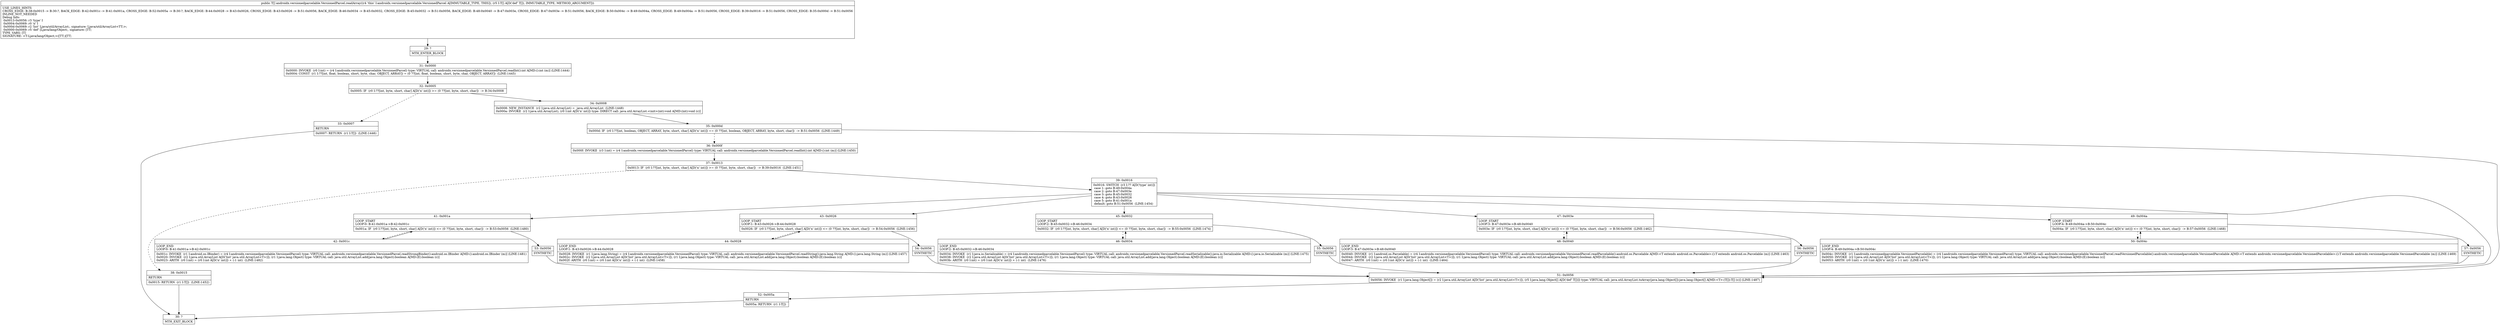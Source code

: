 digraph "CFG forandroidx.versionedparcelable.VersionedParcel.readArray([Ljava\/lang\/Object;)[Ljava\/lang\/Object;" {
Node_29 [shape=record,label="{29\:\ ?|MTH_ENTER_BLOCK\l}"];
Node_31 [shape=record,label="{31\:\ 0x0000|0x0000: INVOKE  (r0 I:int) = (r4 I:androidx.versionedparcelable.VersionedParcel) type: VIRTUAL call: androidx.versionedparcelable.VersionedParcel.readInt():int A[MD:():int (m)] (LINE:1444)\l0x0004: CONST  (r1 I:??[int, float, boolean, short, byte, char, OBJECT, ARRAY]) = (0 ??[int, float, boolean, short, byte, char, OBJECT, ARRAY])  (LINE:1445)\l}"];
Node_32 [shape=record,label="{32\:\ 0x0005|0x0005: IF  (r0 I:??[int, byte, short, char] A[D('n' int)]) \>= (0 ??[int, byte, short, char])  \-\> B:34:0x0008 \l}"];
Node_33 [shape=record,label="{33\:\ 0x0007|RETURN\l|0x0007: RETURN  (r1 I:T[])  (LINE:1446)\l}"];
Node_30 [shape=record,label="{30\:\ ?|MTH_EXIT_BLOCK\l}"];
Node_34 [shape=record,label="{34\:\ 0x0008|0x0008: NEW_INSTANCE  (r2 I:java.util.ArrayList) =  java.util.ArrayList  (LINE:1448)\l0x000a: INVOKE  (r2 I:java.util.ArrayList), (r0 I:int A[D('n' int)]) type: DIRECT call: java.util.ArrayList.\<init\>(int):void A[MD:(int):void (c)]\l}"];
Node_35 [shape=record,label="{35\:\ 0x000d|0x000d: IF  (r0 I:??[int, boolean, OBJECT, ARRAY, byte, short, char] A[D('n' int)]) == (0 ??[int, boolean, OBJECT, ARRAY, byte, short, char])  \-\> B:51:0x0056  (LINE:1449)\l}"];
Node_36 [shape=record,label="{36\:\ 0x000f|0x000f: INVOKE  (r3 I:int) = (r4 I:androidx.versionedparcelable.VersionedParcel) type: VIRTUAL call: androidx.versionedparcelable.VersionedParcel.readInt():int A[MD:():int (m)] (LINE:1450)\l}"];
Node_37 [shape=record,label="{37\:\ 0x0013|0x0013: IF  (r0 I:??[int, byte, short, char] A[D('n' int)]) \>= (0 ??[int, byte, short, char])  \-\> B:39:0x0016  (LINE:1451)\l}"];
Node_38 [shape=record,label="{38\:\ 0x0015|RETURN\l|0x0015: RETURN  (r1 I:T[])  (LINE:1452)\l}"];
Node_39 [shape=record,label="{39\:\ 0x0016|0x0016: SWITCH  (r3 I:?? A[D('type' int)])\l case 1: goto B:49:0x004a\l case 2: goto B:47:0x003e\l case 3: goto B:45:0x0032\l case 4: goto B:43:0x0026\l case 5: goto B:41:0x001a\l default: goto B:51:0x0056  (LINE:1454)\l}"];
Node_41 [shape=record,label="{41\:\ 0x001a|LOOP_START\lLOOP:0: B:41:0x001a\-\>B:42:0x001c\l|0x001a: IF  (r0 I:??[int, byte, short, char] A[D('n' int)]) \<= (0 ??[int, byte, short, char])  \-\> B:53:0x0056  (LINE:1480)\l}"];
Node_42 [shape=record,label="{42\:\ 0x001c|LOOP_END\lLOOP:0: B:41:0x001a\-\>B:42:0x001c\l|0x001c: INVOKE  (r1 I:android.os.IBinder) = (r4 I:androidx.versionedparcelable.VersionedParcel) type: VIRTUAL call: androidx.versionedparcelable.VersionedParcel.readStrongBinder():android.os.IBinder A[MD:():android.os.IBinder (m)] (LINE:1481)\l0x0020: INVOKE  (r2 I:java.util.ArrayList A[D('list' java.util.ArrayList\<T\>)]), (r1 I:java.lang.Object) type: VIRTUAL call: java.util.ArrayList.add(java.lang.Object):boolean A[MD:(E):boolean (c)]\l0x0023: ARITH  (r0 I:int) = (r0 I:int A[D('n' int)]) + (\-1 int)  (LINE:1482)\l}"];
Node_53 [shape=record,label="{53\:\ 0x0056|SYNTHETIC\l}"];
Node_43 [shape=record,label="{43\:\ 0x0026|LOOP_START\lLOOP:1: B:43:0x0026\-\>B:44:0x0028\l|0x0026: IF  (r0 I:??[int, byte, short, char] A[D('n' int)]) \<= (0 ??[int, byte, short, char])  \-\> B:54:0x0056  (LINE:1456)\l}"];
Node_44 [shape=record,label="{44\:\ 0x0028|LOOP_END\lLOOP:1: B:43:0x0026\-\>B:44:0x0028\l|0x0028: INVOKE  (r1 I:java.lang.String) = (r4 I:androidx.versionedparcelable.VersionedParcel) type: VIRTUAL call: androidx.versionedparcelable.VersionedParcel.readString():java.lang.String A[MD:():java.lang.String (m)] (LINE:1457)\l0x002c: INVOKE  (r2 I:java.util.ArrayList A[D('list' java.util.ArrayList\<T\>)]), (r1 I:java.lang.Object) type: VIRTUAL call: java.util.ArrayList.add(java.lang.Object):boolean A[MD:(E):boolean (c)]\l0x002f: ARITH  (r0 I:int) = (r0 I:int A[D('n' int)]) + (\-1 int)  (LINE:1458)\l}"];
Node_54 [shape=record,label="{54\:\ 0x0056|SYNTHETIC\l}"];
Node_45 [shape=record,label="{45\:\ 0x0032|LOOP_START\lLOOP:2: B:45:0x0032\-\>B:46:0x0034\l|0x0032: IF  (r0 I:??[int, byte, short, char] A[D('n' int)]) \<= (0 ??[int, byte, short, char])  \-\> B:55:0x0056  (LINE:1474)\l}"];
Node_46 [shape=record,label="{46\:\ 0x0034|LOOP_END\lLOOP:2: B:45:0x0032\-\>B:46:0x0034\l|0x0034: INVOKE  (r1 I:java.io.Serializable) = (r4 I:androidx.versionedparcelable.VersionedParcel) type: VIRTUAL call: androidx.versionedparcelable.VersionedParcel.readSerializable():java.io.Serializable A[MD:():java.io.Serializable (m)] (LINE:1475)\l0x0038: INVOKE  (r2 I:java.util.ArrayList A[D('list' java.util.ArrayList\<T\>)]), (r1 I:java.lang.Object) type: VIRTUAL call: java.util.ArrayList.add(java.lang.Object):boolean A[MD:(E):boolean (c)]\l0x003b: ARITH  (r0 I:int) = (r0 I:int A[D('n' int)]) + (\-1 int)  (LINE:1476)\l}"];
Node_55 [shape=record,label="{55\:\ 0x0056|SYNTHETIC\l}"];
Node_47 [shape=record,label="{47\:\ 0x003e|LOOP_START\lLOOP:3: B:47:0x003e\-\>B:48:0x0040\l|0x003e: IF  (r0 I:??[int, byte, short, char] A[D('n' int)]) \<= (0 ??[int, byte, short, char])  \-\> B:56:0x0056  (LINE:1462)\l}"];
Node_48 [shape=record,label="{48\:\ 0x0040|LOOP_END\lLOOP:3: B:47:0x003e\-\>B:48:0x0040\l|0x0040: INVOKE  (r1 I:android.os.Parcelable) = (r4 I:androidx.versionedparcelable.VersionedParcel) type: VIRTUAL call: androidx.versionedparcelable.VersionedParcel.readParcelable():android.os.Parcelable A[MD:\<T extends android.os.Parcelable\>:():T extends android.os.Parcelable (m)] (LINE:1463)\l0x0044: INVOKE  (r2 I:java.util.ArrayList A[D('list' java.util.ArrayList\<T\>)]), (r1 I:java.lang.Object) type: VIRTUAL call: java.util.ArrayList.add(java.lang.Object):boolean A[MD:(E):boolean (c)]\l0x0047: ARITH  (r0 I:int) = (r0 I:int A[D('n' int)]) + (\-1 int)  (LINE:1464)\l}"];
Node_56 [shape=record,label="{56\:\ 0x0056|SYNTHETIC\l}"];
Node_49 [shape=record,label="{49\:\ 0x004a|LOOP_START\lLOOP:4: B:49:0x004a\-\>B:50:0x004c\l|0x004a: IF  (r0 I:??[int, byte, short, char] A[D('n' int)]) \<= (0 ??[int, byte, short, char])  \-\> B:57:0x0056  (LINE:1468)\l}"];
Node_50 [shape=record,label="{50\:\ 0x004c|LOOP_END\lLOOP:4: B:49:0x004a\-\>B:50:0x004c\l|0x004c: INVOKE  (r1 I:androidx.versionedparcelable.VersionedParcelable) = (r4 I:androidx.versionedparcelable.VersionedParcel) type: VIRTUAL call: androidx.versionedparcelable.VersionedParcel.readVersionedParcelable():androidx.versionedparcelable.VersionedParcelable A[MD:\<T extends androidx.versionedparcelable.VersionedParcelable\>:():T extends androidx.versionedparcelable.VersionedParcelable (m)] (LINE:1469)\l0x0050: INVOKE  (r2 I:java.util.ArrayList A[D('list' java.util.ArrayList\<T\>)]), (r1 I:java.lang.Object) type: VIRTUAL call: java.util.ArrayList.add(java.lang.Object):boolean A[MD:(E):boolean (c)]\l0x0053: ARITH  (r0 I:int) = (r0 I:int A[D('n' int)]) + (\-1 int)  (LINE:1470)\l}"];
Node_57 [shape=record,label="{57\:\ 0x0056|SYNTHETIC\l}"];
Node_51 [shape=record,label="{51\:\ 0x0056|0x0056: INVOKE  (r1 I:java.lang.Object[]) = (r2 I:java.util.ArrayList A[D('list' java.util.ArrayList\<T\>)]), (r5 I:java.lang.Object[] A[D('def' T[])]) type: VIRTUAL call: java.util.ArrayList.toArray(java.lang.Object[]):java.lang.Object[] A[MD:\<T\>:(T[]):T[] (c)] (LINE:1487)\l}"];
Node_52 [shape=record,label="{52\:\ 0x005a|RETURN\l|0x005a: RETURN  (r1 I:T[]) \l}"];
MethodNode[shape=record,label="{public T[] androidx.versionedparcelable.VersionedParcel.readArray((r4 'this' I:androidx.versionedparcelable.VersionedParcel A[IMMUTABLE_TYPE, THIS]), (r5 I:T[] A[D('def' T[]), IMMUTABLE_TYPE, METHOD_ARGUMENT]))  | USE_LINES_HINTS\lCROSS_EDGE: B:38:0x0015 \-\> B:30:?, BACK_EDGE: B:42:0x001c \-\> B:41:0x001a, CROSS_EDGE: B:52:0x005a \-\> B:30:?, BACK_EDGE: B:44:0x0028 \-\> B:43:0x0026, CROSS_EDGE: B:43:0x0026 \-\> B:51:0x0056, BACK_EDGE: B:46:0x0034 \-\> B:45:0x0032, CROSS_EDGE: B:45:0x0032 \-\> B:51:0x0056, BACK_EDGE: B:48:0x0040 \-\> B:47:0x003e, CROSS_EDGE: B:47:0x003e \-\> B:51:0x0056, BACK_EDGE: B:50:0x004c \-\> B:49:0x004a, CROSS_EDGE: B:49:0x004a \-\> B:51:0x0056, CROSS_EDGE: B:39:0x0016 \-\> B:51:0x0056, CROSS_EDGE: B:35:0x000d \-\> B:51:0x0056\lINLINE_NOT_NEEDED\lDebug Info:\l  0x0013\-0x0056: r3 'type' I\l  0x0004\-0x0069: r0 'n' I\l  0x000d\-0x0069: r2 'list' Ljava\/util\/ArrayList;, signature: Ljava\/util\/ArrayList\<TT;\>;\l  0x0000\-0x0069: r5 'def' [Ljava\/lang\/Object;, signature: [TT;\lTYPE_VARS: [T]\lSIGNATURE: \<T:Ljava\/lang\/Object;\>([TT;)[TT;\l}"];
MethodNode -> Node_29;Node_29 -> Node_31;
Node_31 -> Node_32;
Node_32 -> Node_33[style=dashed];
Node_32 -> Node_34;
Node_33 -> Node_30;
Node_34 -> Node_35;
Node_35 -> Node_36[style=dashed];
Node_35 -> Node_51;
Node_36 -> Node_37;
Node_37 -> Node_38[style=dashed];
Node_37 -> Node_39;
Node_38 -> Node_30;
Node_39 -> Node_41;
Node_39 -> Node_43;
Node_39 -> Node_45;
Node_39 -> Node_47;
Node_39 -> Node_49;
Node_39 -> Node_51;
Node_41 -> Node_42[style=dashed];
Node_41 -> Node_53;
Node_42 -> Node_41;
Node_53 -> Node_51;
Node_43 -> Node_44[style=dashed];
Node_43 -> Node_54;
Node_44 -> Node_43;
Node_54 -> Node_51;
Node_45 -> Node_46[style=dashed];
Node_45 -> Node_55;
Node_46 -> Node_45;
Node_55 -> Node_51;
Node_47 -> Node_48[style=dashed];
Node_47 -> Node_56;
Node_48 -> Node_47;
Node_56 -> Node_51;
Node_49 -> Node_50[style=dashed];
Node_49 -> Node_57;
Node_50 -> Node_49;
Node_57 -> Node_51;
Node_51 -> Node_52;
Node_52 -> Node_30;
}

